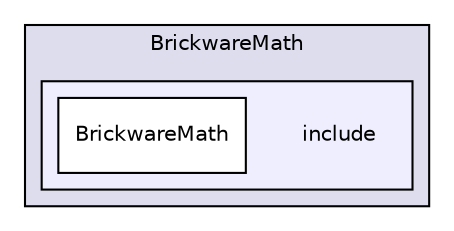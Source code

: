 digraph "BrickwareMath/include" {
  compound=true
  node [ fontsize="10", fontname="Helvetica"];
  edge [ labelfontsize="10", labelfontname="Helvetica"];
  subgraph clusterdir_a9cd1905832c2f5ed1fa23918336d64e {
    graph [ bgcolor="#ddddee", pencolor="black", label="BrickwareMath" fontname="Helvetica", fontsize="10", URL="dir_a9cd1905832c2f5ed1fa23918336d64e.html"]
  subgraph clusterdir_0599b7b5f03500c66ccf46dd78b43b2e {
    graph [ bgcolor="#eeeeff", pencolor="black", label="" URL="dir_0599b7b5f03500c66ccf46dd78b43b2e.html"];
    dir_0599b7b5f03500c66ccf46dd78b43b2e [shape=plaintext label="include"];
    dir_99e3c9da973c1e36a7e48d3c92ed065f [shape=box label="BrickwareMath" color="black" fillcolor="white" style="filled" URL="dir_99e3c9da973c1e36a7e48d3c92ed065f.html"];
  }
  }
}

